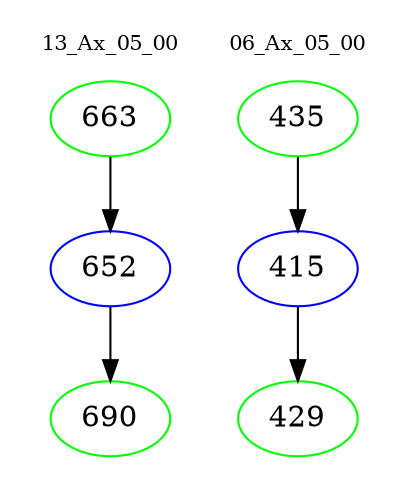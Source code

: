 digraph{
subgraph cluster_0 {
color = white
label = "13_Ax_05_00";
fontsize=10;
T0_663 [label="663", color="green"]
T0_663 -> T0_652 [color="black"]
T0_652 [label="652", color="blue"]
T0_652 -> T0_690 [color="black"]
T0_690 [label="690", color="green"]
}
subgraph cluster_1 {
color = white
label = "06_Ax_05_00";
fontsize=10;
T1_435 [label="435", color="green"]
T1_435 -> T1_415 [color="black"]
T1_415 [label="415", color="blue"]
T1_415 -> T1_429 [color="black"]
T1_429 [label="429", color="green"]
}
}
